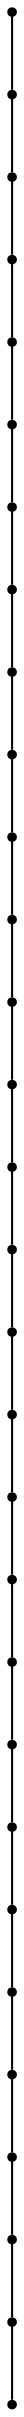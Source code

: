 graph {
  node [shape=point,comment="{\"directed\":false,\"doi\":\"10.1007/978-3-030-35802-0_3\",\"figure\":\"4\"}"]

  v0 [pos="448.99653764798984,278.42433424704694"]
  v1 [pos="448.99653764798984,505.12418474279684"]
  v2 [pos="278.9694388065145,505.12418474279684"]
  v3 [pos="434.82760744549876,292.592931830845"]
  v4 [pos="250.6357513914438,292.592931830845"]
  v5 [pos="434.82760744549876,462.62116600212715"]
  v6 [pos="420.65867724300756,306.76178376519647"]
  v7 [pos="420.6586772430077,320.9336640608259"]
  v8 [pos="321.480394455347,320.9336640608259"]
  v9 [pos="420.6586772430077,335.099233283346"]
  v10 [pos="420.65867724300756,448.4492857064978"]
  v11 [pos="293.1383690090056,448.4492857064978"]
  v12 [pos="406.49394387608464,349.26808521769755"]
  v13 [pos="392.3250136735935,349.2680852176976"]
  v14 [pos="406.4939438760846,363.4366828014956"]
  v15 [pos="406.4939438760846,391.7774150314765"]
  v16 [pos="278.9694388065145,391.7774150314765"]
  v17 [pos="406.49394387608464,405.9887673536302"]
  v18 [pos="392.3250136735935,335.09923328334605"]
  v19 [pos="378.1560834711024,335.09923328334605"]
  v20 [pos="378.1560834711024,363.4366828014956"]
  v21 [pos="321.480394455347,335.099233283346"]
  v22 [pos="293.13836900900554,405.9429842539967"]
  v23 [pos="278.9694388065145,462.62116600212715"]
  v24 [pos="278.96943880651446,476.7867352246473"]
  v25 [pos="264.8046974910393,476.7867352246473"]
  v26 [pos="264.8046974910393,306.76178376519647"]
  v27 [pos="250.6357513914438,519.2930366771484"]
  v28 [pos="236.46683708605713,278.42433424704694"]
  v29 [pos="236.4668370860571,349.2680852176976"]

  v0 -- v1 [id="-1",pos="448.99653764798984,278.42433424704694 448.99653764798984,505.12418474279684 448.99653764798984,505.12418474279684 448.99653764798984,505.12418474279684"]
  v1 -- v2 [id="-2",pos="448.99653764798984,505.12418474279684 278.9694388065145,505.12418474279684 278.9694388065145,505.12418474279684 278.9694388065145,505.12418474279684"]
  v3 -- v4 [id="-5",pos="434.82760744549876,292.592931830845 250.6357513914438,292.592931830845 250.6357513914438,292.592931830845 250.6357513914438,292.592931830845"]
  v5 -- v3 [id="-6",pos="434.82760744549876,462.62116600212715 434.82760744549876,292.592931830845 434.82760744549876,292.592931830845 434.82760744549876,292.592931830845"]
  v6 -- v7 [id="-7",pos="420.65867724300756,306.76178376519647 420.6586772430077,320.9336640608259 420.6586772430077,320.9336640608259 420.6586772430077,320.9336640608259"]
  v7 -- v8 [id="-9",pos="420.6586772430077,320.9336640608259 321.480394455347,320.9336640608259 321.480394455347,320.9336640608259 321.480394455347,320.9336640608259"]
  v9 -- v10 [id="-10",pos="420.6586772430077,335.099233283346 420.65867724300756,448.4492857064978 420.65867724300756,448.4492857064978 420.65867724300756,448.4492857064978"]
  v10 -- v11 [id="-11",pos="420.65867724300756,448.4492857064978 293.1383690090056,448.4492857064978 293.1383690090056,448.4492857064978 293.1383690090056,448.4492857064978"]
  v12 -- v13 [id="-13",pos="406.49394387608464,349.26808521769755 392.3250136735935,349.2680852176976 392.3250136735935,349.2680852176976 392.3250136735935,349.2680852176976"]
  v14 -- v12 [id="-14",pos="406.4939438760846,363.4366828014956 406.49394387608464,349.26808521769755 406.49394387608464,349.26808521769755 406.49394387608464,349.26808521769755"]
  v28 -- v0 [id="-15",pos="236.46683708605713,278.42433424704694 448.99653764798984,278.42433424704694 448.99653764798984,278.42433424704694 448.99653764798984,278.42433424704694"]
  v29 -- v28 [id="-16",pos="236.4668370860571,349.2680852176976 236.46683708605713,278.42433424704694 236.46683708605713,278.42433424704694 236.46683708605713,278.42433424704694"]
  v4 -- v27 [id="-19",pos="250.6357513914438,292.592931830845 250.6357513914438,519.2930366771484 250.6357513914438,519.2930366771484 250.6357513914438,519.2930366771484"]
  v25 -- v26 [id="-20",pos="264.8046974910393,476.7867352246473 264.8046974910393,306.76178376519647 264.8046974910393,306.76178376519647 264.8046974910393,306.76178376519647"]
  v26 -- v6 [id="-21",pos="264.8046974910393,306.76178376519647 420.65867724300756,306.76178376519647 420.65867724300756,306.76178376519647 420.65867724300756,306.76178376519647"]
  v2 -- v24 [id="-22",pos="278.9694388065145,505.12418474279684 278.96943880651446,476.7867352246473 278.96943880651446,476.7867352246473 278.96943880651446,476.7867352246473"]
  v24 -- v25 [id="-24",pos="278.96943880651446,476.7867352246473 264.8046974910393,476.7867352246473 264.8046974910393,476.7867352246473 264.8046974910393,476.7867352246473"]
  v11 -- v22 [id="-26",pos="293.1383690090056,448.4492857064978 293.13836900900554,405.9429842539967 293.13836900900554,405.9429842539967 293.13836900900554,405.9429842539967"]
  v16 -- v23 [id="-27",pos="278.9694388065145,391.7774150314765 278.9694388065145,462.62116600212715 278.9694388065145,462.62116600212715 278.9694388065145,462.62116600212715"]
  v23 -- v5 [id="-28",pos="278.9694388065145,462.62116600212715 434.82760744549876,462.62116600212715 434.82760744549876,462.62116600212715 434.82760744549876,462.62116600212715"]
  v15 -- v16 [id="-29",pos="406.4939438760846,391.7774150314765 278.9694388065145,391.7774150314765 278.9694388065145,391.7774150314765 278.9694388065145,391.7774150314765"]
  v17 -- v15 [id="-31",pos="406.49394387608464,405.9887673536302 406.4939438760846,391.7774150314765 406.4939438760846,391.7774150314765 406.4939438760846,391.7774150314765"]
  v18 -- v9 [id="-32",pos="392.3250136735935,335.09923328334605 420.6586772430077,335.099233283346 420.6586772430077,335.099233283346 420.6586772430077,335.099233283346"]
  v13 -- v18 [id="-33",pos="392.3250136735935,349.2680852176976 392.3250136735935,335.09923328334605 392.3250136735935,335.09923328334605 392.3250136735935,335.09923328334605"]
  v19 -- v20 [id="-34",pos="378.1560834711024,335.09923328334605 378.1560834711024,363.4366828014956 378.1560834711024,363.4366828014956 378.1560834711024,363.4366828014956"]
  v20 -- v14 [id="-35",pos="378.1560834711024,363.4366828014956 406.4939438760846,363.4366828014956 406.4939438760846,363.4366828014956 406.4939438760846,363.4366828014956"]
  v8 -- v21 [id="-37",pos="321.480394455347,320.9336640608259 321.480394455347,335.099233283346 321.480394455347,335.099233283346 321.480394455347,335.099233283346"]
  v22 -- v17 [id="-38",pos="293.13836900900554,405.9429842539967 406.49394387608464,405.9887673536302 406.49394387608464,405.9887673536302 406.49394387608464,405.9887673536302"]
  v21 -- v19 [id="-40",pos="321.480394455347,335.099233283346 378.1560834711024,335.09923328334605 378.1560834711024,335.09923328334605 378.1560834711024,335.09923328334605"]
}